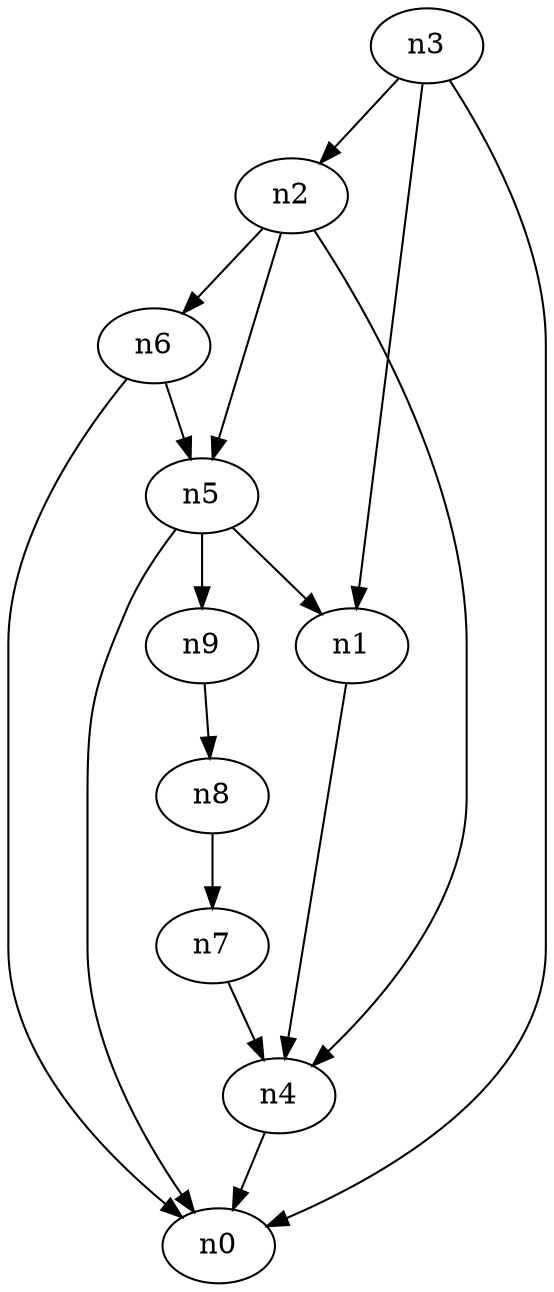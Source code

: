 digraph G {
	n1 -> n4	 [_graphml_id=e4];
	n2 -> n4	 [_graphml_id=e7];
	n2 -> n5	 [_graphml_id=e8];
	n2 -> n6	 [_graphml_id=e10];
	n3 -> n0	 [_graphml_id=e0];
	n3 -> n1	 [_graphml_id=e3];
	n3 -> n2	 [_graphml_id=e6];
	n4 -> n0	 [_graphml_id=e1];
	n5 -> n0	 [_graphml_id=e2];
	n5 -> n1	 [_graphml_id=e5];
	n5 -> n9	 [_graphml_id=e15];
	n6 -> n0	 [_graphml_id=e11];
	n6 -> n5	 [_graphml_id=e9];
	n7 -> n4	 [_graphml_id=e12];
	n8 -> n7	 [_graphml_id=e13];
	n9 -> n8	 [_graphml_id=e14];
}
